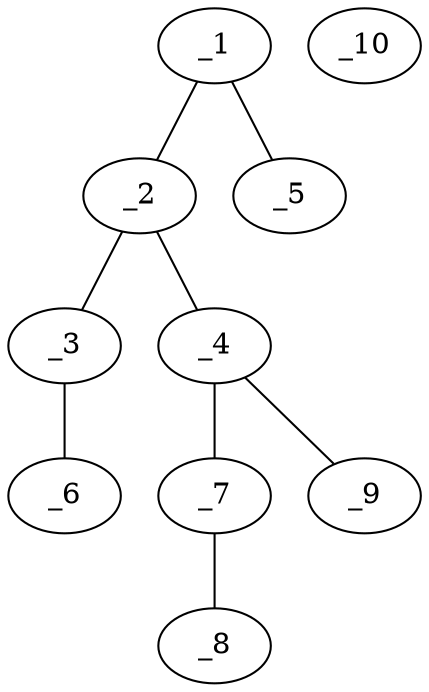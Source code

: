 graph molid634614 {
	_1	 [charge=0,
		chem=1,
		symbol="C  ",
		x="2.866",
		y="0.5"];
	_2	 [charge=0,
		chem=4,
		symbol="N  ",
		x="3.7321",
		y=0];
	_1 -- _2	 [valence=1];
	_5	 [charge=0,
		chem=1,
		symbol="C  ",
		x=2,
		y=0];
	_1 -- _5	 [valence=1];
	_3	 [charge=0,
		chem=1,
		symbol="C  ",
		x="3.7321",
		y="-1"];
	_2 -- _3	 [valence=1];
	_4	 [charge=1,
		chem=4,
		symbol="N  ",
		x="4.5981",
		y="0.5"];
	_2 -- _4	 [valence=1];
	_6	 [charge=0,
		chem=1,
		symbol="C  ",
		x="2.866",
		y="-1.5"];
	_3 -- _6	 [valence=1];
	_7	 [charge=0,
		chem=4,
		symbol="N  ",
		x="5.4641",
		y=0];
	_4 -- _7	 [valence=2];
	_9	 [charge="-1",
		chem=2,
		symbol="O  ",
		x="4.5981",
		y="1.5"];
	_4 -- _9	 [valence=1];
	_8	 [charge=0,
		chem=2,
		symbol="O  ",
		x="6.3301",
		y="0.5"];
	_7 -- _8	 [valence=1];
	_10	 [charge=0,
		chem=29,
		symbol="Na ",
		x="8.3301",
		y=0];
}
